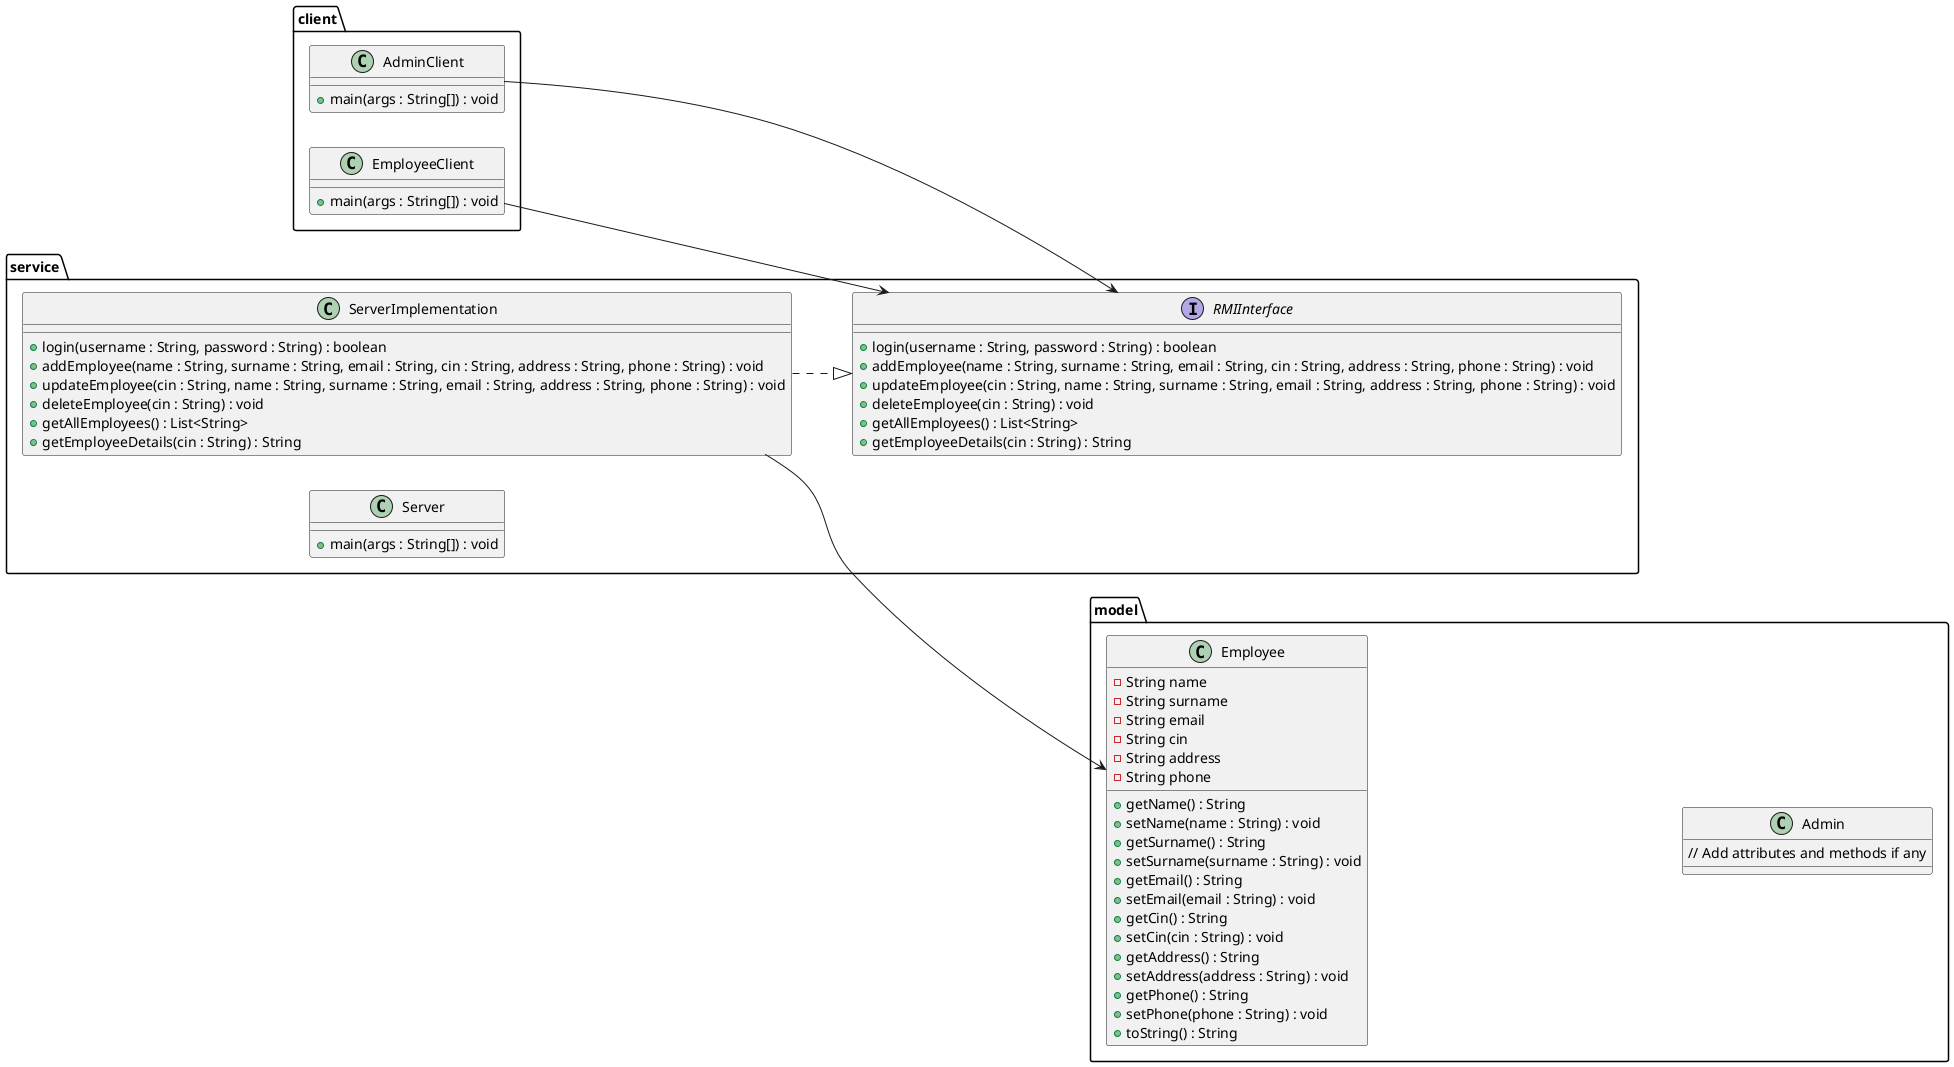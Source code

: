 @startuml

left to right direction

package model {
    class Employee {
        -String name
        -String surname
        -String email
        -String cin
        -String address
        -String phone
        +getName() : String
        +setName(name : String) : void
        +getSurname() : String
        +setSurname(surname : String) : void
        +getEmail() : String
        +setEmail(email : String) : void
        +getCin() : String
        +setCin(cin : String) : void
        +getAddress() : String
        +setAddress(address : String) : void
        +getPhone() : String
        +setPhone(phone : String) : void
        +toString() : String
    }

    class Admin {
        // Add attributes and methods if any
    }
}

package service {
    interface RMIInterface {
        +login(username : String, password : String) : boolean
        +addEmployee(name : String, surname : String, email : String, cin : String, address : String, phone : String) : void
        +updateEmployee(cin : String, name : String, surname : String, email : String, address : String, phone : String) : void
        +deleteEmployee(cin : String) : void
        +getAllEmployees() : List<String>
        +getEmployeeDetails(cin : String) : String
    }

    class ServerImplementation {
        +login(username : String, password : String) : boolean
        +addEmployee(name : String, surname : String, email : String, cin : String, address : String, phone : String) : void
        +updateEmployee(cin : String, name : String, surname : String, email : String, address : String, phone : String) : void
        +deleteEmployee(cin : String) : void
        +getAllEmployees() : List<String>
        +getEmployeeDetails(cin : String) : String
    }

    class Server {
        +main(args : String[]) : void
    }
}

package client {
    class AdminClient {
        +main(args : String[]) : void
    }

    class EmployeeClient {
        +main(args : String[]) : void
    }
}

Employee -[hidden]-> Admin

ServerImplementation ..|> RMIInterface
ServerImplementation --> Employee
AdminClient --> RMIInterface
EmployeeClient --> RMIInterface

@enduml